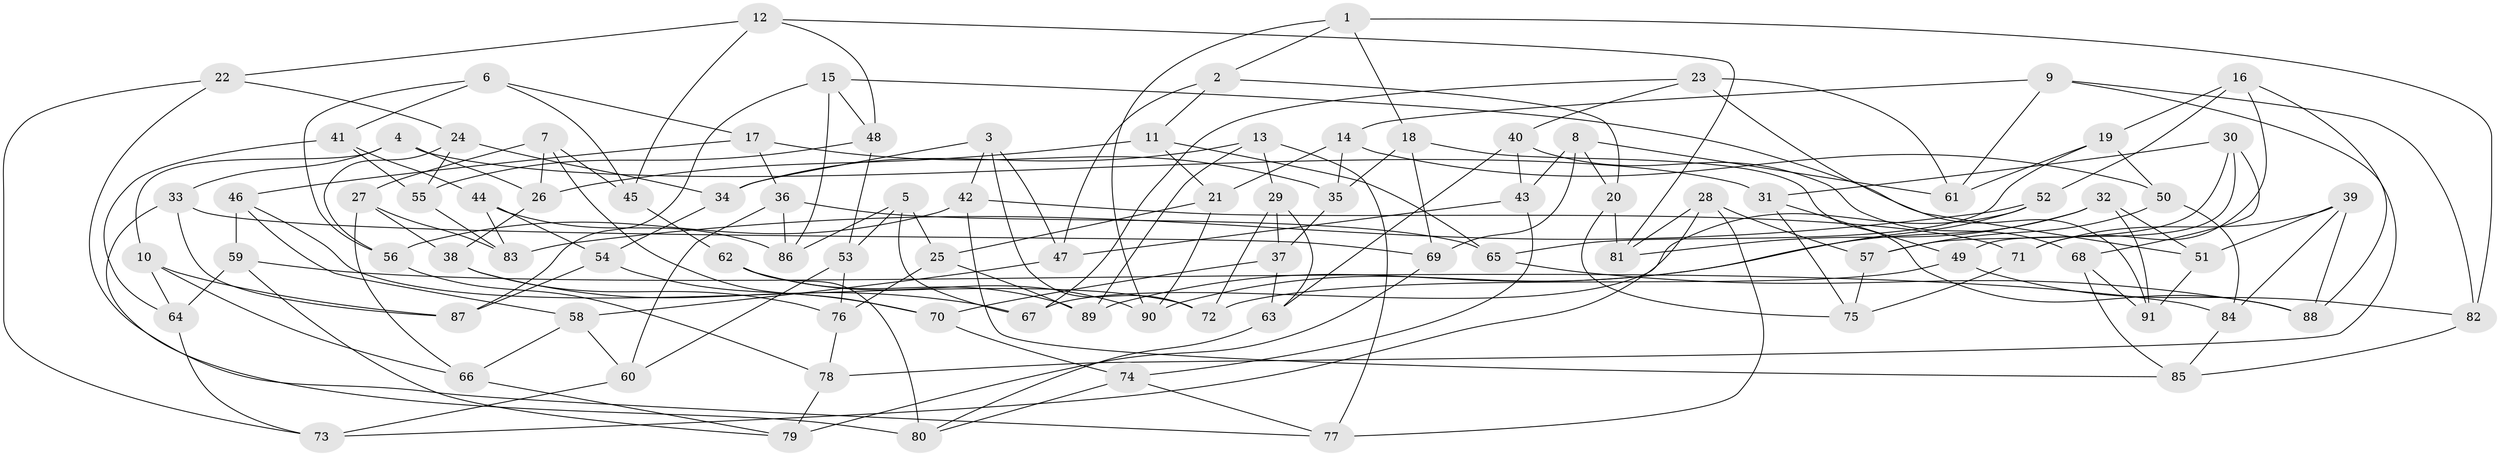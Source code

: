 // coarse degree distribution, {6: 0.1111111111111111, 4: 0.4, 8: 0.08888888888888889, 5: 0.1111111111111111, 7: 0.1111111111111111, 11: 0.022222222222222223, 10: 0.06666666666666667, 3: 0.06666666666666667, 2: 0.022222222222222223}
// Generated by graph-tools (version 1.1) at 2025/20/03/04/25 18:20:36]
// undirected, 91 vertices, 182 edges
graph export_dot {
graph [start="1"]
  node [color=gray90,style=filled];
  1;
  2;
  3;
  4;
  5;
  6;
  7;
  8;
  9;
  10;
  11;
  12;
  13;
  14;
  15;
  16;
  17;
  18;
  19;
  20;
  21;
  22;
  23;
  24;
  25;
  26;
  27;
  28;
  29;
  30;
  31;
  32;
  33;
  34;
  35;
  36;
  37;
  38;
  39;
  40;
  41;
  42;
  43;
  44;
  45;
  46;
  47;
  48;
  49;
  50;
  51;
  52;
  53;
  54;
  55;
  56;
  57;
  58;
  59;
  60;
  61;
  62;
  63;
  64;
  65;
  66;
  67;
  68;
  69;
  70;
  71;
  72;
  73;
  74;
  75;
  76;
  77;
  78;
  79;
  80;
  81;
  82;
  83;
  84;
  85;
  86;
  87;
  88;
  89;
  90;
  91;
  1 -- 18;
  1 -- 90;
  1 -- 82;
  1 -- 2;
  2 -- 47;
  2 -- 11;
  2 -- 20;
  3 -- 72;
  3 -- 47;
  3 -- 42;
  3 -- 34;
  4 -- 33;
  4 -- 31;
  4 -- 10;
  4 -- 26;
  5 -- 25;
  5 -- 86;
  5 -- 67;
  5 -- 53;
  6 -- 56;
  6 -- 45;
  6 -- 41;
  6 -- 17;
  7 -- 26;
  7 -- 45;
  7 -- 70;
  7 -- 27;
  8 -- 61;
  8 -- 69;
  8 -- 43;
  8 -- 20;
  9 -- 14;
  9 -- 61;
  9 -- 78;
  9 -- 82;
  10 -- 66;
  10 -- 87;
  10 -- 64;
  11 -- 65;
  11 -- 26;
  11 -- 21;
  12 -- 22;
  12 -- 48;
  12 -- 45;
  12 -- 81;
  13 -- 29;
  13 -- 77;
  13 -- 89;
  13 -- 34;
  14 -- 35;
  14 -- 21;
  14 -- 50;
  15 -- 86;
  15 -- 51;
  15 -- 48;
  15 -- 87;
  16 -- 19;
  16 -- 88;
  16 -- 52;
  16 -- 71;
  17 -- 46;
  17 -- 35;
  17 -- 36;
  18 -- 88;
  18 -- 69;
  18 -- 35;
  19 -- 61;
  19 -- 50;
  19 -- 65;
  20 -- 81;
  20 -- 75;
  21 -- 25;
  21 -- 90;
  22 -- 24;
  22 -- 77;
  22 -- 73;
  23 -- 40;
  23 -- 67;
  23 -- 61;
  23 -- 91;
  24 -- 55;
  24 -- 56;
  24 -- 34;
  25 -- 89;
  25 -- 76;
  26 -- 38;
  27 -- 66;
  27 -- 38;
  27 -- 83;
  28 -- 77;
  28 -- 57;
  28 -- 81;
  28 -- 73;
  29 -- 72;
  29 -- 37;
  29 -- 63;
  30 -- 49;
  30 -- 68;
  30 -- 57;
  30 -- 31;
  31 -- 49;
  31 -- 75;
  32 -- 51;
  32 -- 91;
  32 -- 81;
  32 -- 89;
  33 -- 80;
  33 -- 69;
  33 -- 87;
  34 -- 54;
  35 -- 37;
  36 -- 60;
  36 -- 65;
  36 -- 86;
  37 -- 63;
  37 -- 70;
  38 -- 67;
  38 -- 76;
  39 -- 51;
  39 -- 71;
  39 -- 88;
  39 -- 84;
  40 -- 63;
  40 -- 68;
  40 -- 43;
  41 -- 55;
  41 -- 64;
  41 -- 44;
  42 -- 71;
  42 -- 85;
  42 -- 56;
  43 -- 74;
  43 -- 47;
  44 -- 54;
  44 -- 83;
  44 -- 86;
  45 -- 62;
  46 -- 58;
  46 -- 59;
  46 -- 72;
  47 -- 58;
  48 -- 53;
  48 -- 55;
  49 -- 72;
  49 -- 82;
  50 -- 57;
  50 -- 84;
  51 -- 91;
  52 -- 83;
  52 -- 67;
  52 -- 90;
  53 -- 60;
  53 -- 76;
  54 -- 87;
  54 -- 70;
  55 -- 83;
  56 -- 78;
  57 -- 75;
  58 -- 66;
  58 -- 60;
  59 -- 84;
  59 -- 64;
  59 -- 79;
  60 -- 73;
  62 -- 90;
  62 -- 80;
  62 -- 89;
  63 -- 80;
  64 -- 73;
  65 -- 88;
  66 -- 79;
  68 -- 85;
  68 -- 91;
  69 -- 79;
  70 -- 74;
  71 -- 75;
  74 -- 80;
  74 -- 77;
  76 -- 78;
  78 -- 79;
  82 -- 85;
  84 -- 85;
}
